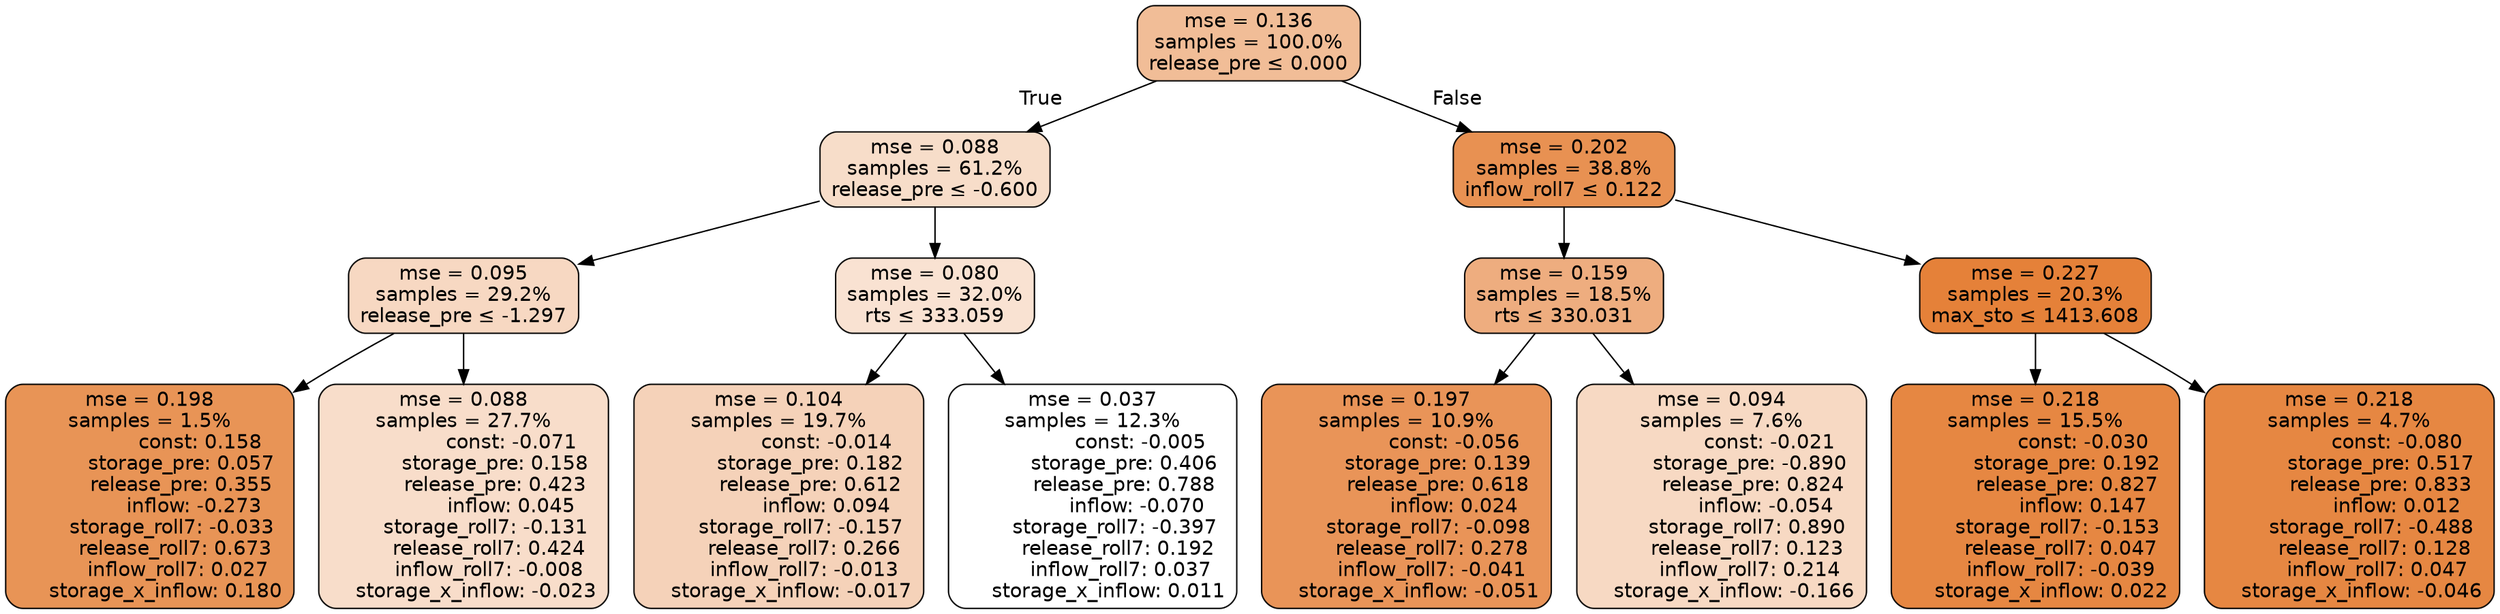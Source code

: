 digraph tree {
bgcolor="transparent"
node [shape=rectangle, style="filled, rounded", color="black", fontname=helvetica] ;
edge [fontname=helvetica] ;
	"0" [label="mse = 0.136
samples = 100.0%
release_pre &le; 0.000", fillcolor="#f1bd97"]
	"1" [label="mse = 0.088
samples = 61.2%
release_pre &le; -0.600", fillcolor="#f7ddc9"]
	"2" [label="mse = 0.095
samples = 29.2%
release_pre &le; -1.297", fillcolor="#f7d8c2"]
	"3" [label="mse = 0.198
samples = 1.5%
                const: 0.158
          storage_pre: 0.057
          release_pre: 0.355
              inflow: -0.273
       storage_roll7: -0.033
        release_roll7: 0.673
         inflow_roll7: 0.027
     storage_x_inflow: 0.180", fillcolor="#e89456"]
	"4" [label="mse = 0.088
samples = 27.7%
               const: -0.071
          storage_pre: 0.158
          release_pre: 0.423
               inflow: 0.045
       storage_roll7: -0.131
        release_roll7: 0.424
        inflow_roll7: -0.008
    storage_x_inflow: -0.023", fillcolor="#f8ddca"]
	"5" [label="mse = 0.080
samples = 32.0%
rts &le; 333.059", fillcolor="#f9e2d2"]
	"6" [label="mse = 0.104
samples = 19.7%
               const: -0.014
          storage_pre: 0.182
          release_pre: 0.612
               inflow: 0.094
       storage_roll7: -0.157
        release_roll7: 0.266
        inflow_roll7: -0.013
    storage_x_inflow: -0.017", fillcolor="#f5d2b9"]
	"7" [label="mse = 0.037
samples = 12.3%
               const: -0.005
          storage_pre: 0.406
          release_pre: 0.788
              inflow: -0.070
       storage_roll7: -0.397
        release_roll7: 0.192
         inflow_roll7: 0.037
     storage_x_inflow: 0.011", fillcolor="#ffffff"]
	"8" [label="mse = 0.202
samples = 38.8%
inflow_roll7 &le; 0.122", fillcolor="#e89152"]
	"9" [label="mse = 0.159
samples = 18.5%
rts &le; 330.031", fillcolor="#eead7f"]
	"10" [label="mse = 0.197
samples = 10.9%
               const: -0.056
          storage_pre: 0.139
          release_pre: 0.618
               inflow: 0.024
       storage_roll7: -0.098
        release_roll7: 0.278
        inflow_roll7: -0.041
    storage_x_inflow: -0.051", fillcolor="#e99458"]
	"11" [label="mse = 0.094
samples = 7.6%
               const: -0.021
         storage_pre: -0.890
          release_pre: 0.824
              inflow: -0.054
        storage_roll7: 0.890
        release_roll7: 0.123
         inflow_roll7: 0.214
    storage_x_inflow: -0.166", fillcolor="#f7d9c3"]
	"12" [label="mse = 0.227
samples = 20.3%
max_sto &le; 1413.608", fillcolor="#e58139"]
	"13" [label="mse = 0.218
samples = 15.5%
               const: -0.030
          storage_pre: 0.192
          release_pre: 0.827
               inflow: 0.147
       storage_roll7: -0.153
        release_roll7: 0.047
        inflow_roll7: -0.039
     storage_x_inflow: 0.022", fillcolor="#e68742"]
	"14" [label="mse = 0.218
samples = 4.7%
               const: -0.080
          storage_pre: 0.517
          release_pre: 0.833
               inflow: 0.012
       storage_roll7: -0.488
        release_roll7: 0.128
         inflow_roll7: 0.047
    storage_x_inflow: -0.046", fillcolor="#e68742"]

	"0" -> "1" [labeldistance=2.5, labelangle=45, headlabel="True"]
	"1" -> "2"
	"2" -> "3"
	"2" -> "4"
	"1" -> "5"
	"5" -> "6"
	"5" -> "7"
	"0" -> "8" [labeldistance=2.5, labelangle=-45, headlabel="False"]
	"8" -> "9"
	"9" -> "10"
	"9" -> "11"
	"8" -> "12"
	"12" -> "13"
	"12" -> "14"
}